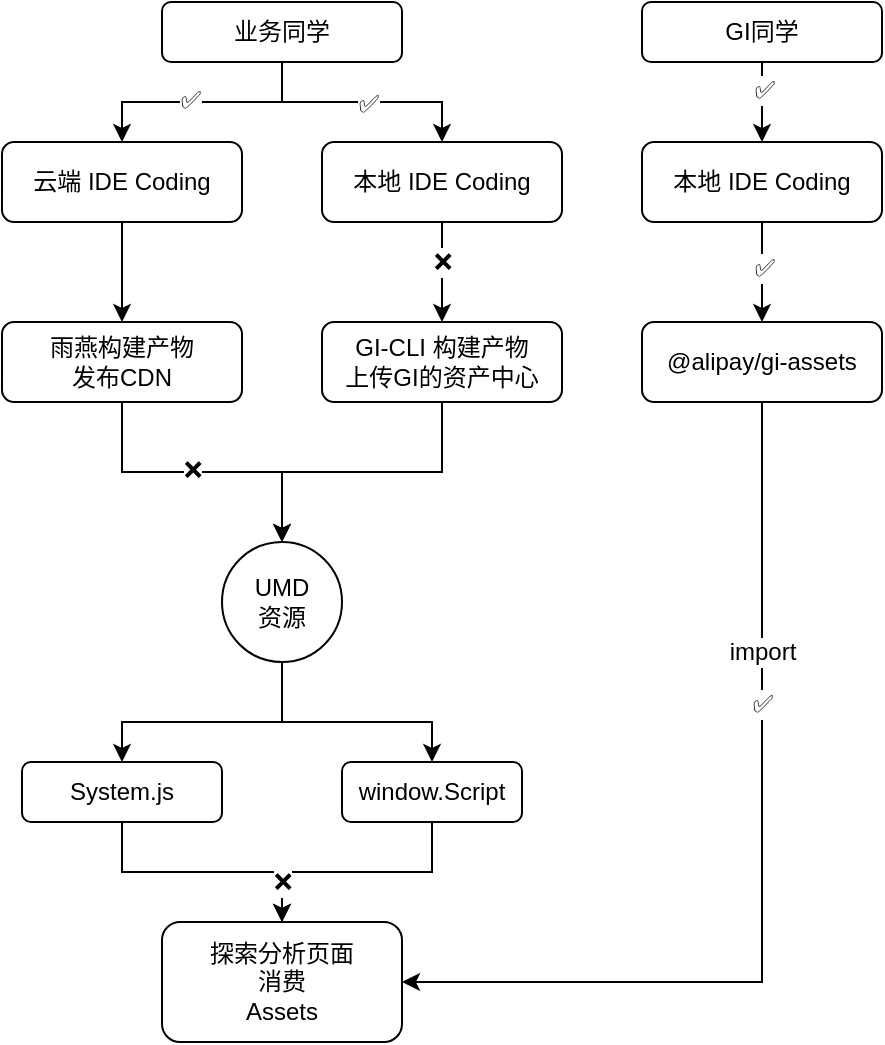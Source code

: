 <mxfile version="12.2.4" pages="1"><diagram id="Opwt78cyqUnA9DO3MjgN" name="Page-1"><mxGraphModel dx="1096" dy="527" grid="1" gridSize="10" guides="1" tooltips="1" connect="1" arrows="1" fold="1" page="1" pageScale="1" pageWidth="827" pageHeight="1169" math="0" shadow="0"><root><mxCell id="0"/><mxCell id="1" parent="0"/><mxCell id="4" value="" style="edgeStyle=orthogonalEdgeStyle;rounded=0;orthogonalLoop=1;jettySize=auto;html=1;" parent="1" source="2" target="3" edge="1"><mxGeometry relative="1" as="geometry"/></mxCell><mxCell id="2" value="云端 IDE Coding" style="rounded=1;whiteSpace=wrap;html=1;" parent="1" vertex="1"><mxGeometry x="80" y="80" width="120" height="40" as="geometry"/></mxCell><mxCell id="16" style="edgeStyle=orthogonalEdgeStyle;rounded=0;orthogonalLoop=1;jettySize=auto;html=1;entryX=0.5;entryY=0;entryDx=0;entryDy=0;" parent="1" source="3" target="8" edge="1"><mxGeometry relative="1" as="geometry"/></mxCell><mxCell id="42" value="❌" style="text;html=1;resizable=0;points=[];align=center;verticalAlign=middle;labelBackgroundColor=#ffffff;" vertex="1" connectable="0" parent="16"><mxGeometry x="-0.069" y="1" relative="1" as="geometry"><mxPoint as="offset"/></mxGeometry></mxCell><mxCell id="3" value="雨燕构建产物&lt;br&gt;发布CDN" style="rounded=1;whiteSpace=wrap;html=1;" parent="1" vertex="1"><mxGeometry x="80" y="170" width="120" height="40" as="geometry"/></mxCell><mxCell id="7" value="" style="edgeStyle=orthogonalEdgeStyle;rounded=0;orthogonalLoop=1;jettySize=auto;html=1;" parent="1" source="5" target="6" edge="1"><mxGeometry relative="1" as="geometry"/></mxCell><mxCell id="5" value="本地 IDE Coding" style="rounded=1;whiteSpace=wrap;html=1;" parent="1" vertex="1"><mxGeometry x="240" y="80" width="120" height="40" as="geometry"/></mxCell><mxCell id="17" style="edgeStyle=orthogonalEdgeStyle;rounded=0;orthogonalLoop=1;jettySize=auto;html=1;entryX=0.5;entryY=0;entryDx=0;entryDy=0;" parent="1" source="6" target="8" edge="1"><mxGeometry relative="1" as="geometry"/></mxCell><mxCell id="6" value="GI-CLI 构建产物&lt;br&gt;上传GI的资产中心" style="rounded=1;whiteSpace=wrap;html=1;" parent="1" vertex="1"><mxGeometry x="240" y="170" width="120" height="40" as="geometry"/></mxCell><mxCell id="13" style="edgeStyle=orthogonalEdgeStyle;rounded=0;orthogonalLoop=1;jettySize=auto;html=1;" parent="1" source="8" target="11" edge="1"><mxGeometry relative="1" as="geometry"><Array as="points"><mxPoint x="220" y="370"/><mxPoint x="140" y="370"/></Array></mxGeometry></mxCell><mxCell id="14" style="edgeStyle=orthogonalEdgeStyle;rounded=0;orthogonalLoop=1;jettySize=auto;html=1;" parent="1" source="8" target="12" edge="1"><mxGeometry relative="1" as="geometry"><Array as="points"><mxPoint x="220" y="370"/><mxPoint x="295" y="370"/></Array></mxGeometry></mxCell><mxCell id="8" value="UMD&lt;br&gt;资源" style="ellipse;whiteSpace=wrap;html=1;aspect=fixed;" parent="1" vertex="1"><mxGeometry x="190" y="280" width="60" height="60" as="geometry"/></mxCell><mxCell id="21" style="edgeStyle=orthogonalEdgeStyle;rounded=0;orthogonalLoop=1;jettySize=auto;html=1;" edge="1" parent="1" source="11" target="20"><mxGeometry relative="1" as="geometry"/></mxCell><mxCell id="11" value="System.js" style="rounded=1;whiteSpace=wrap;html=1;" parent="1" vertex="1"><mxGeometry x="90" y="390" width="100" height="30" as="geometry"/></mxCell><mxCell id="22" style="edgeStyle=orthogonalEdgeStyle;rounded=0;orthogonalLoop=1;jettySize=auto;html=1;entryX=0.5;entryY=0;entryDx=0;entryDy=0;" edge="1" parent="1" source="12" target="20"><mxGeometry relative="1" as="geometry"/></mxCell><mxCell id="47" value="❌" style="text;html=1;resizable=0;points=[];align=center;verticalAlign=middle;labelBackgroundColor=#ffffff;" vertex="1" connectable="0" parent="22"><mxGeometry x="0.589" relative="1" as="geometry"><mxPoint x="-1" y="5" as="offset"/></mxGeometry></mxCell><mxCell id="12" value="window.Script" style="rounded=1;whiteSpace=wrap;html=1;" parent="1" vertex="1"><mxGeometry x="250" y="390" width="90" height="30" as="geometry"/></mxCell><mxCell id="20" value="探索分析页面&lt;br&gt;消费&lt;br&gt;Assets" style="rounded=1;whiteSpace=wrap;html=1;" vertex="1" parent="1"><mxGeometry x="160" y="470" width="120" height="60" as="geometry"/></mxCell><mxCell id="25" value="" style="edgeStyle=orthogonalEdgeStyle;rounded=0;orthogonalLoop=1;jettySize=auto;html=1;" edge="1" parent="1" source="23" target="24"><mxGeometry relative="1" as="geometry"/></mxCell><mxCell id="41" value="✅" style="text;html=1;resizable=0;points=[];align=center;verticalAlign=middle;labelBackgroundColor=#ffffff;" vertex="1" connectable="0" parent="25"><mxGeometry x="-0.1" y="1" relative="1" as="geometry"><mxPoint as="offset"/></mxGeometry></mxCell><mxCell id="23" value="本地 IDE Coding" style="rounded=1;whiteSpace=wrap;html=1;" vertex="1" parent="1"><mxGeometry x="400" y="80" width="120" height="40" as="geometry"/></mxCell><mxCell id="26" style="edgeStyle=orthogonalEdgeStyle;rounded=0;orthogonalLoop=1;jettySize=auto;html=1;" edge="1" parent="1" source="24" target="20"><mxGeometry relative="1" as="geometry"><Array as="points"><mxPoint x="460" y="500"/></Array></mxGeometry></mxCell><mxCell id="27" value="import" style="text;html=1;resizable=0;points=[];align=center;verticalAlign=middle;labelBackgroundColor=#ffffff;" vertex="1" connectable="0" parent="26"><mxGeometry x="-0.469" relative="1" as="geometry"><mxPoint as="offset"/></mxGeometry></mxCell><mxCell id="46" value="✅" style="text;html=1;resizable=0;points=[];align=center;verticalAlign=middle;labelBackgroundColor=#ffffff;" vertex="1" connectable="0" parent="26"><mxGeometry x="-0.283" y="3" relative="1" as="geometry"><mxPoint x="-3" y="-18" as="offset"/></mxGeometry></mxCell><mxCell id="24" value="@alipay/gi-assets" style="rounded=1;whiteSpace=wrap;html=1;" vertex="1" parent="1"><mxGeometry x="400" y="170" width="120" height="40" as="geometry"/></mxCell><mxCell id="33" style="edgeStyle=orthogonalEdgeStyle;rounded=0;orthogonalLoop=1;jettySize=auto;html=1;entryX=0.5;entryY=0;entryDx=0;entryDy=0;" edge="1" parent="1" source="28" target="2"><mxGeometry relative="1" as="geometry"><Array as="points"><mxPoint x="220" y="60"/><mxPoint x="140" y="60"/></Array></mxGeometry></mxCell><mxCell id="44" value="✅" style="text;html=1;resizable=0;points=[];align=center;verticalAlign=middle;labelBackgroundColor=#ffffff;" vertex="1" connectable="0" parent="33"><mxGeometry x="0.103" y="-1" relative="1" as="geometry"><mxPoint as="offset"/></mxGeometry></mxCell><mxCell id="34" style="edgeStyle=orthogonalEdgeStyle;rounded=0;orthogonalLoop=1;jettySize=auto;html=1;entryX=0.5;entryY=0;entryDx=0;entryDy=0;" edge="1" parent="1" source="28" target="5"><mxGeometry relative="1" as="geometry"/></mxCell><mxCell id="43" value="❌" style="text;html=1;resizable=0;points=[];align=center;verticalAlign=middle;labelBackgroundColor=#ffffff;" vertex="1" connectable="0" parent="34"><mxGeometry x="0.081" y="2" relative="1" as="geometry"><mxPoint x="35" y="82" as="offset"/></mxGeometry></mxCell><mxCell id="45" value="✅" style="text;html=1;resizable=0;points=[];align=center;verticalAlign=middle;labelBackgroundColor=#ffffff;" vertex="1" connectable="0" parent="34"><mxGeometry x="0.047" y="-1" relative="1" as="geometry"><mxPoint as="offset"/></mxGeometry></mxCell><mxCell id="28" value="业务同学" style="rounded=1;whiteSpace=wrap;html=1;" vertex="1" parent="1"><mxGeometry x="160" y="10" width="120" height="30" as="geometry"/></mxCell><mxCell id="37" style="edgeStyle=orthogonalEdgeStyle;rounded=0;orthogonalLoop=1;jettySize=auto;html=1;entryX=0.5;entryY=0;entryDx=0;entryDy=0;" edge="1" parent="1" source="29" target="23"><mxGeometry relative="1" as="geometry"/></mxCell><mxCell id="40" value="✅" style="text;html=1;resizable=0;points=[];align=center;verticalAlign=middle;labelBackgroundColor=#ffffff;" vertex="1" connectable="0" parent="37"><mxGeometry x="-0.325" y="1" relative="1" as="geometry"><mxPoint as="offset"/></mxGeometry></mxCell><mxCell id="29" value="GI同学" style="rounded=1;whiteSpace=wrap;html=1;" vertex="1" parent="1"><mxGeometry x="400" y="10" width="120" height="30" as="geometry"/></mxCell></root></mxGraphModel></diagram></mxfile>